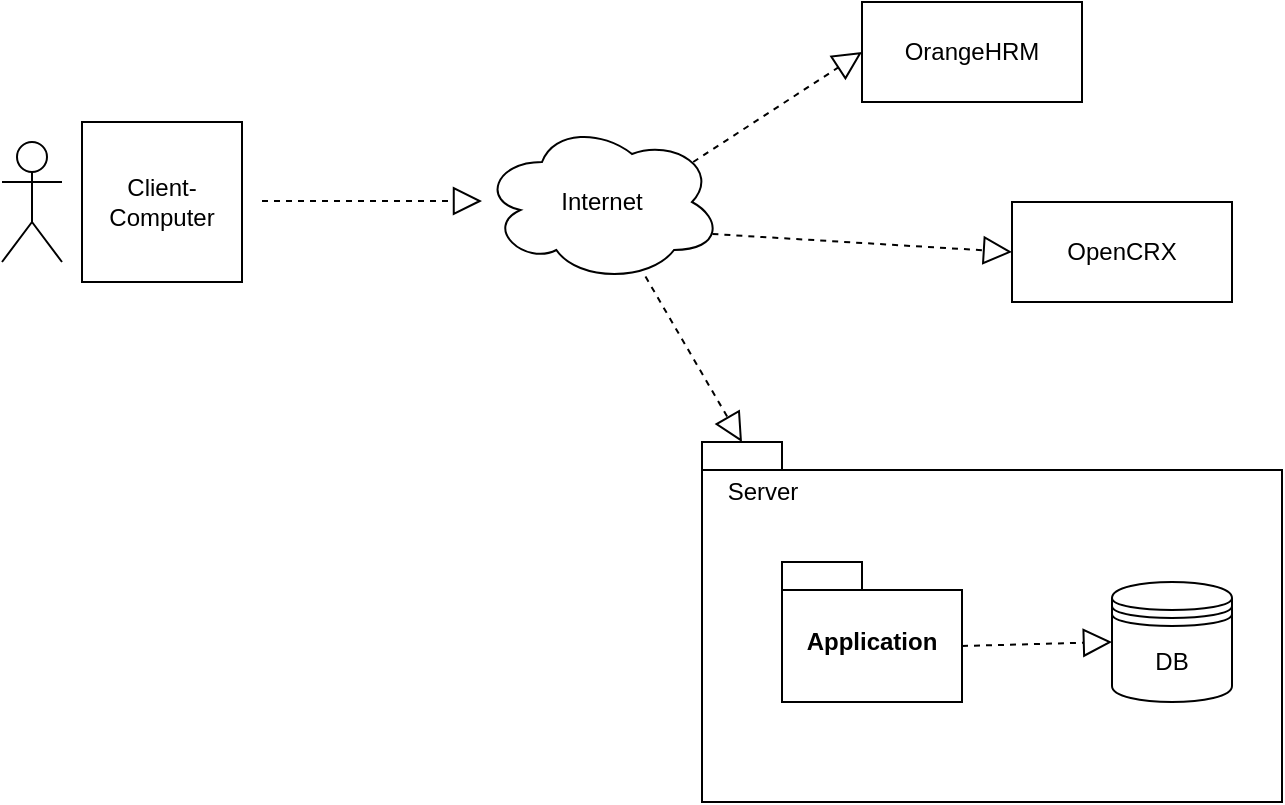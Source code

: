 <mxfile version="21.6.8" type="device">
  <diagram name="Seite-1" id="jJBamXdkVM4G_uvEnDGY">
    <mxGraphModel dx="1036" dy="614" grid="1" gridSize="10" guides="1" tooltips="1" connect="1" arrows="1" fold="1" page="1" pageScale="1" pageWidth="827" pageHeight="1169" math="0" shadow="0">
      <root>
        <mxCell id="0" />
        <mxCell id="1" parent="0" />
        <mxCell id="DGohpC6ynVOw9Je8wZN--3" value="" style="shape=folder;fontStyle=1;spacingTop=10;tabWidth=40;tabHeight=14;tabPosition=left;html=1;whiteSpace=wrap;" parent="1" vertex="1">
          <mxGeometry x="420" y="330" width="290" height="180" as="geometry" />
        </mxCell>
        <mxCell id="DGohpC6ynVOw9Je8wZN--1" value="DB" style="shape=datastore;whiteSpace=wrap;html=1;" parent="1" vertex="1">
          <mxGeometry x="625" y="400" width="60" height="60" as="geometry" />
        </mxCell>
        <mxCell id="DGohpC6ynVOw9Je8wZN--2" value="Application" style="shape=folder;fontStyle=1;spacingTop=10;tabWidth=40;tabHeight=14;tabPosition=left;html=1;whiteSpace=wrap;" parent="1" vertex="1">
          <mxGeometry x="460" y="390" width="90" height="70" as="geometry" />
        </mxCell>
        <mxCell id="DGohpC6ynVOw9Je8wZN--4" value="Server" style="text;html=1;align=center;verticalAlign=middle;resizable=0;points=[];autosize=1;strokeColor=none;fillColor=none;" parent="1" vertex="1">
          <mxGeometry x="420" y="340" width="60" height="30" as="geometry" />
        </mxCell>
        <mxCell id="DGohpC6ynVOw9Je8wZN--5" value="Client-Computer" style="whiteSpace=wrap;html=1;aspect=fixed;" parent="1" vertex="1">
          <mxGeometry x="110" y="170" width="80" height="80" as="geometry" />
        </mxCell>
        <mxCell id="DGohpC6ynVOw9Je8wZN--6" value="Internet" style="ellipse;shape=cloud;whiteSpace=wrap;html=1;" parent="1" vertex="1">
          <mxGeometry x="310" y="170" width="120" height="80" as="geometry" />
        </mxCell>
        <mxCell id="DGohpC6ynVOw9Je8wZN--7" value="" style="endArrow=block;dashed=1;endFill=0;endSize=12;html=1;rounded=0;" parent="1" edge="1">
          <mxGeometry width="160" relative="1" as="geometry">
            <mxPoint x="200" y="209.5" as="sourcePoint" />
            <mxPoint x="310" y="209.5" as="targetPoint" />
          </mxGeometry>
        </mxCell>
        <mxCell id="DGohpC6ynVOw9Je8wZN--8" value="" style="endArrow=block;dashed=1;endFill=0;endSize=12;html=1;rounded=0;entryX=0;entryY=0;entryDx=20;entryDy=0;entryPerimeter=0;" parent="1" source="DGohpC6ynVOw9Je8wZN--6" target="DGohpC6ynVOw9Je8wZN--3" edge="1">
          <mxGeometry width="160" relative="1" as="geometry">
            <mxPoint x="490" y="250" as="sourcePoint" />
            <mxPoint x="600" y="250" as="targetPoint" />
          </mxGeometry>
        </mxCell>
        <mxCell id="DGohpC6ynVOw9Je8wZN--9" value="OrangeHRM" style="html=1;whiteSpace=wrap;" parent="1" vertex="1">
          <mxGeometry x="500" y="110" width="110" height="50" as="geometry" />
        </mxCell>
        <mxCell id="DGohpC6ynVOw9Je8wZN--10" value="OpenCRX" style="html=1;whiteSpace=wrap;" parent="1" vertex="1">
          <mxGeometry x="575" y="210" width="110" height="50" as="geometry" />
        </mxCell>
        <mxCell id="DGohpC6ynVOw9Je8wZN--11" value="" style="endArrow=block;dashed=1;endFill=0;endSize=12;html=1;rounded=0;entryX=0;entryY=0.5;entryDx=0;entryDy=0;exitX=0.88;exitY=0.25;exitDx=0;exitDy=0;exitPerimeter=0;" parent="1" source="DGohpC6ynVOw9Je8wZN--6" target="DGohpC6ynVOw9Je8wZN--9" edge="1">
          <mxGeometry width="160" relative="1" as="geometry">
            <mxPoint x="210" y="219.5" as="sourcePoint" />
            <mxPoint x="320" y="219.5" as="targetPoint" />
          </mxGeometry>
        </mxCell>
        <mxCell id="DGohpC6ynVOw9Je8wZN--12" value="" style="endArrow=block;dashed=1;endFill=0;endSize=12;html=1;rounded=0;entryX=0;entryY=0.5;entryDx=0;entryDy=0;exitX=0.96;exitY=0.7;exitDx=0;exitDy=0;exitPerimeter=0;" parent="1" source="DGohpC6ynVOw9Je8wZN--6" target="DGohpC6ynVOw9Je8wZN--10" edge="1">
          <mxGeometry width="160" relative="1" as="geometry">
            <mxPoint x="426" y="200" as="sourcePoint" />
            <mxPoint x="510" y="145" as="targetPoint" />
          </mxGeometry>
        </mxCell>
        <mxCell id="DGohpC6ynVOw9Je8wZN--13" value="" style="shape=umlActor;verticalLabelPosition=bottom;verticalAlign=top;html=1;" parent="1" vertex="1">
          <mxGeometry x="70" y="180" width="30" height="60" as="geometry" />
        </mxCell>
        <mxCell id="DGohpC6ynVOw9Je8wZN--14" value="" style="endArrow=block;dashed=1;endFill=0;endSize=12;html=1;rounded=0;entryX=0;entryY=0.5;entryDx=0;entryDy=0;exitX=0;exitY=0;exitDx=90;exitDy=42;exitPerimeter=0;" parent="1" source="DGohpC6ynVOw9Je8wZN--2" target="DGohpC6ynVOw9Je8wZN--1" edge="1">
          <mxGeometry width="160" relative="1" as="geometry">
            <mxPoint x="402" y="257" as="sourcePoint" />
            <mxPoint x="450" y="340" as="targetPoint" />
          </mxGeometry>
        </mxCell>
      </root>
    </mxGraphModel>
  </diagram>
</mxfile>
